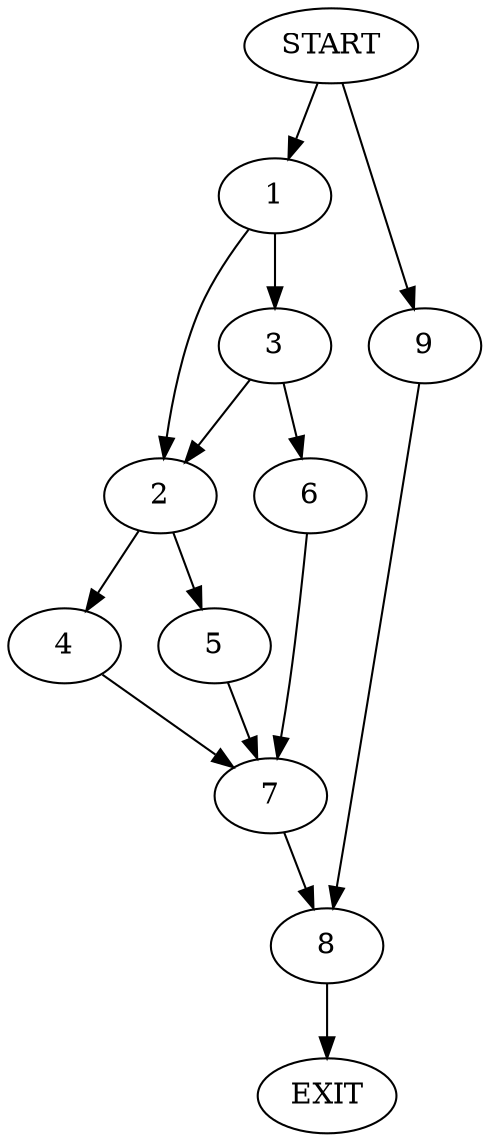 digraph {
0 [label="START"]
10 [label="EXIT"]
0 -> 1
1 -> 2
1 -> 3
2 -> 4
2 -> 5
3 -> 6
3 -> 2
6 -> 7
4 -> 7
5 -> 7
7 -> 8
8 -> 10
0 -> 9
9 -> 8
}

